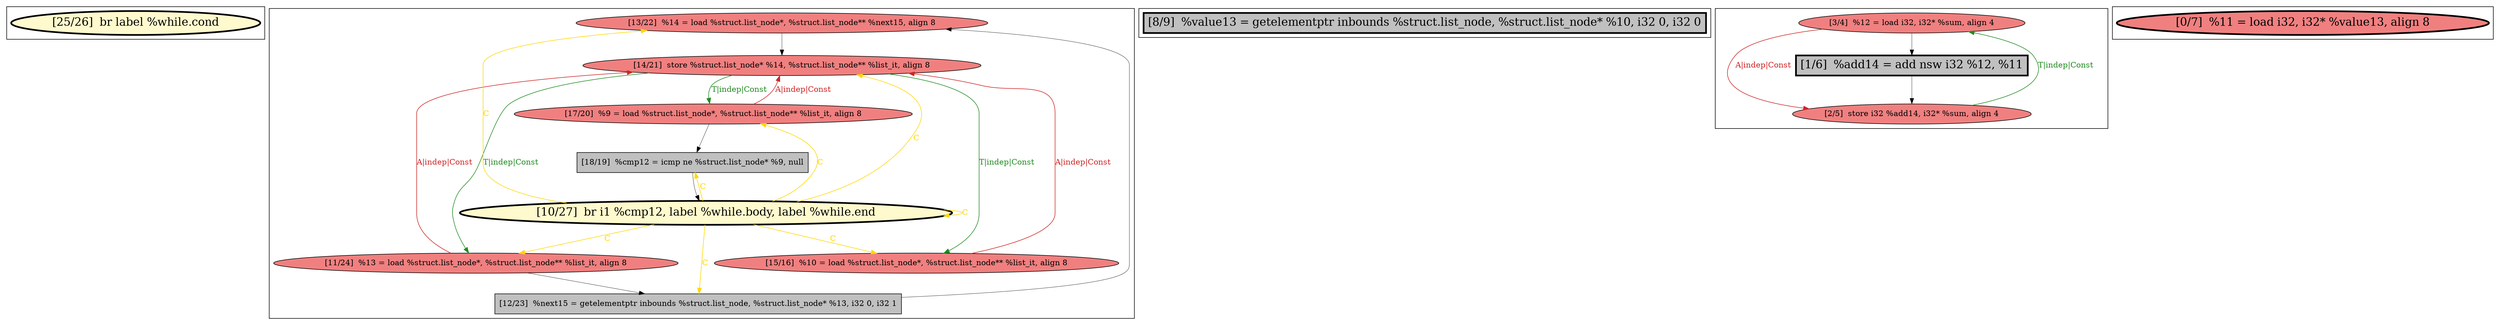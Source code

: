 
digraph G {





subgraph cluster4 {


node404 [penwidth=3.0,fontsize=20,fillcolor=lemonchiffon,label="[25/26]  br label %while.cond",shape=ellipse,style=filled ]



}

subgraph cluster3 {


node402 [fillcolor=lightcoral,label="[13/22]  %14 = load %struct.list_node*, %struct.list_node** %next15, align 8",shape=ellipse,style=filled ]
node397 [fillcolor=grey,label="[18/19]  %cmp12 = icmp ne %struct.list_node* %9, null",shape=rectangle,style=filled ]
node396 [fillcolor=lightcoral,label="[15/16]  %10 = load %struct.list_node*, %struct.list_node** %list_it, align 8",shape=ellipse,style=filled ]
node403 [fillcolor=grey,label="[12/23]  %next15 = getelementptr inbounds %struct.list_node, %struct.list_node* %13, i32 0, i32 1",shape=rectangle,style=filled ]
node400 [fillcolor=lightcoral,label="[14/21]  store %struct.list_node* %14, %struct.list_node** %list_it, align 8",shape=ellipse,style=filled ]
node398 [fillcolor=lightcoral,label="[11/24]  %13 = load %struct.list_node*, %struct.list_node** %list_it, align 8",shape=ellipse,style=filled ]
node399 [penwidth=3.0,fontsize=20,fillcolor=lemonchiffon,label="[10/27]  br i1 %cmp12, label %while.body, label %while.end",shape=ellipse,style=filled ]
node401 [fillcolor=lightcoral,label="[17/20]  %9 = load %struct.list_node*, %struct.list_node** %list_it, align 8",shape=ellipse,style=filled ]

node399->node402 [style=solid,color=gold,label="C",penwidth=1.0,fontcolor=gold ]
node401->node400 [style=solid,color=firebrick3,label="A|indep|Const",penwidth=1.0,fontcolor=firebrick3 ]
node399->node403 [style=solid,color=gold,label="C",penwidth=1.0,fontcolor=gold ]
node399->node396 [style=solid,color=gold,label="C",penwidth=1.0,fontcolor=gold ]
node398->node403 [style=solid,color=black,label="",penwidth=0.5,fontcolor=black ]
node403->node402 [style=solid,color=black,label="",penwidth=0.5,fontcolor=black ]
node399->node399 [style=solid,color=gold,label="C",penwidth=1.0,fontcolor=gold ]
node402->node400 [style=solid,color=black,label="",penwidth=0.5,fontcolor=black ]
node399->node400 [style=solid,color=gold,label="C",penwidth=1.0,fontcolor=gold ]
node399->node398 [style=solid,color=gold,label="C",penwidth=1.0,fontcolor=gold ]
node401->node397 [style=solid,color=black,label="",penwidth=0.5,fontcolor=black ]
node396->node400 [style=solid,color=firebrick3,label="A|indep|Const",penwidth=1.0,fontcolor=firebrick3 ]
node400->node396 [style=solid,color=forestgreen,label="T|indep|Const",penwidth=1.0,fontcolor=forestgreen ]
node400->node401 [style=solid,color=forestgreen,label="T|indep|Const",penwidth=1.0,fontcolor=forestgreen ]
node399->node397 [style=solid,color=gold,label="C",penwidth=1.0,fontcolor=gold ]
node400->node398 [style=solid,color=forestgreen,label="T|indep|Const",penwidth=1.0,fontcolor=forestgreen ]
node398->node400 [style=solid,color=firebrick3,label="A|indep|Const",penwidth=1.0,fontcolor=firebrick3 ]
node397->node399 [style=solid,color=black,label="",penwidth=0.5,fontcolor=black ]
node399->node401 [style=solid,color=gold,label="C",penwidth=1.0,fontcolor=gold ]


}

subgraph cluster2 {


node395 [penwidth=3.0,fontsize=20,fillcolor=grey,label="[8/9]  %value13 = getelementptr inbounds %struct.list_node, %struct.list_node* %10, i32 0, i32 0",shape=rectangle,style=filled ]



}

subgraph cluster0 {


node393 [fillcolor=lightcoral,label="[3/4]  %12 = load i32, i32* %sum, align 4",shape=ellipse,style=filled ]
node391 [fillcolor=lightcoral,label="[2/5]  store i32 %add14, i32* %sum, align 4",shape=ellipse,style=filled ]
node392 [penwidth=3.0,fontsize=20,fillcolor=grey,label="[1/6]  %add14 = add nsw i32 %12, %11",shape=rectangle,style=filled ]

node392->node391 [style=solid,color=black,label="",penwidth=0.5,fontcolor=black ]
node391->node393 [style=solid,color=forestgreen,label="T|indep|Const",penwidth=1.0,fontcolor=forestgreen ]
node393->node392 [style=solid,color=black,label="",penwidth=0.5,fontcolor=black ]
node393->node391 [style=solid,color=firebrick3,label="A|indep|Const",penwidth=1.0,fontcolor=firebrick3 ]


}

subgraph cluster1 {


node394 [penwidth=3.0,fontsize=20,fillcolor=lightcoral,label="[0/7]  %11 = load i32, i32* %value13, align 8",shape=ellipse,style=filled ]



}

}
